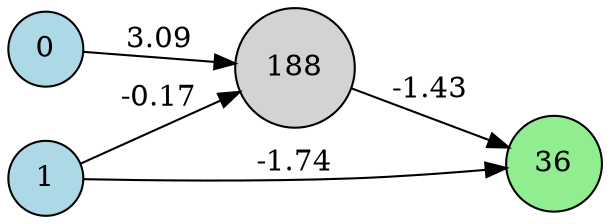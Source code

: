 digraph neat {
  rankdir=LR;
  node [shape=circle];
  node0 [label="0", style=filled, fillcolor=lightblue];
  node1 [label="1", style=filled, fillcolor=lightblue];
  node36 [label="36", style=filled, fillcolor=lightgreen];
  node188 [label="188", style=filled, fillcolor=lightgray];
  node1 -> node36 [label="-1.74"];
  node0 -> node188 [label="3.09"];
  node188 -> node36 [label="-1.43"];
  node1 -> node188 [label="-0.17"];
}
